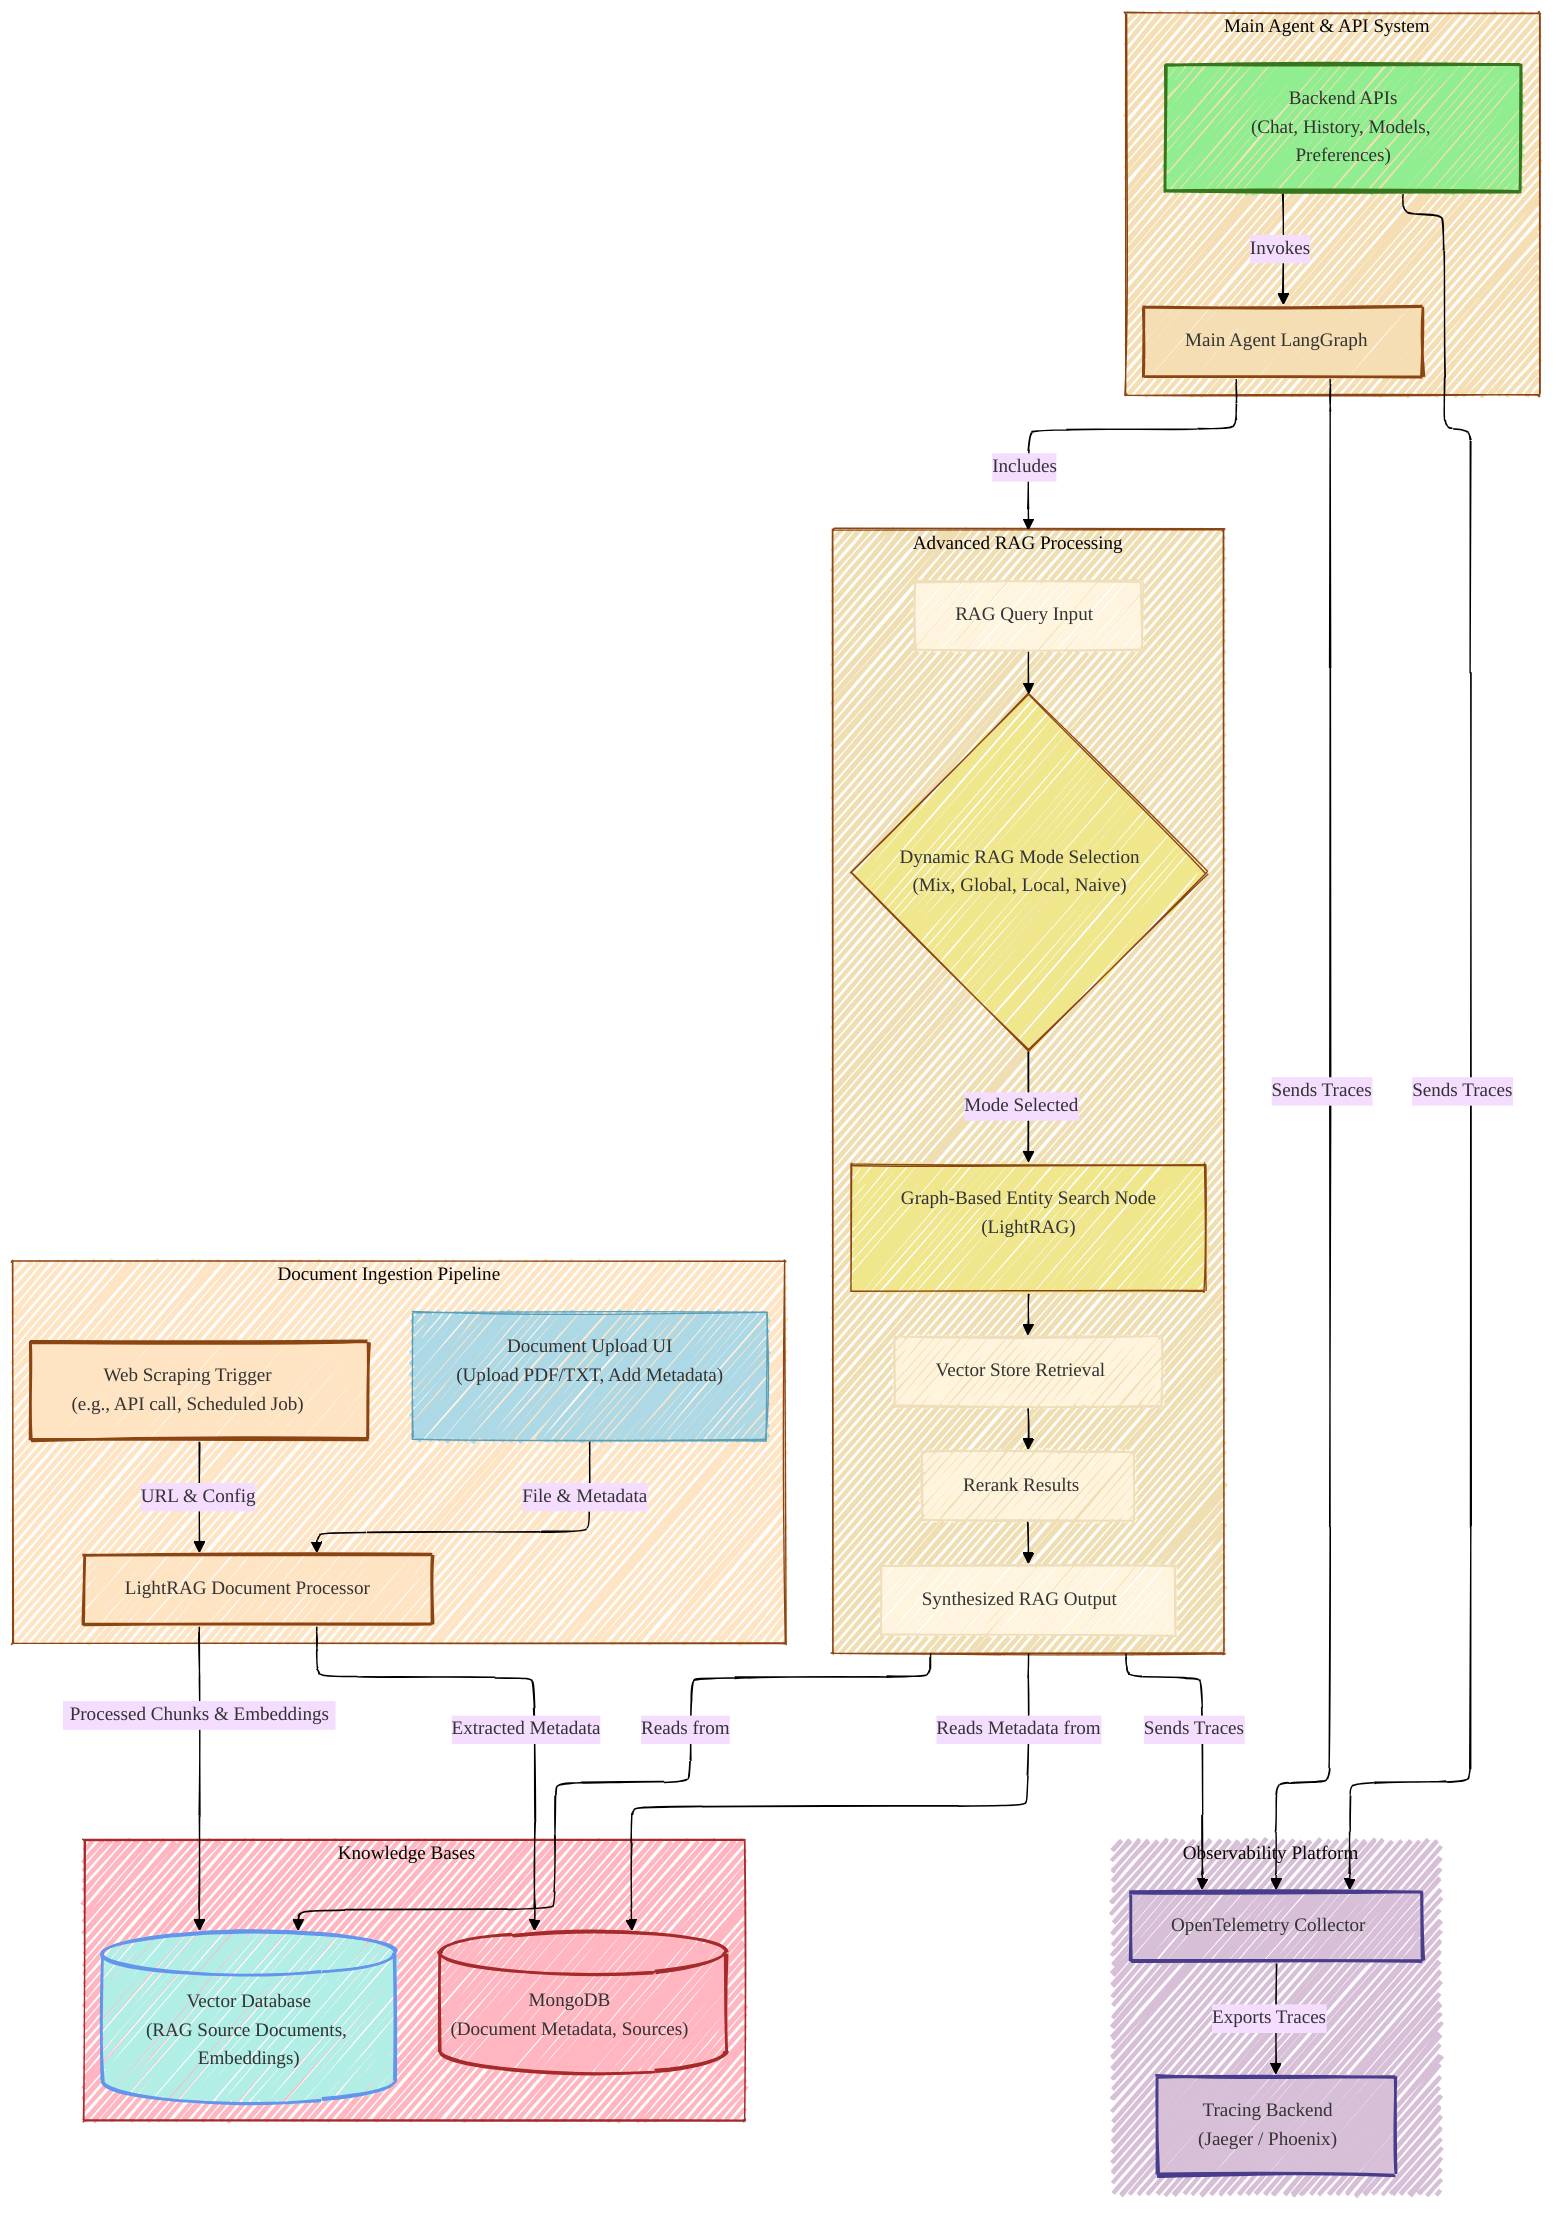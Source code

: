 ---
config:
  layout: elk
  look: handDrawn
  theme: base
  themeVariables:
    fontFamily: ''
    fontSize: 14px
    lineColor: '#000000'
---
flowchart TD
    %% Define styles for nodes
    classDef mainGraph fill:#F5DEB3,stroke:#8B4513,stroke-width:2px;
    classDef advancedRAGNode fill:#F0E68C,stroke:#8B4513,stroke-width:1px; 
    classDef observabilityComp fill:#D8BFD8,stroke:#483D8B,stroke-width:2px;
    classDef ingestionComp fill:#FFE4C4,stroke:#8B4513,stroke-width:2px;
    classDef ingestionUI fill:#ADD8E6,stroke:#5A9FB8,stroke-width:1px;
    classDef dbStore fill:#FFB6C1,stroke:#A52A2A,stroke-width:2px;
    classDef vectorStore fill:#B0EEE6,stroke:#6495ED,stroke-width:2px;
    classDef apiEndpoint fill:#C1E1C1,stroke:#38761D,stroke-width:1px;
    classDef backendApiLayer fill:#90EE90,stroke:#38761D,stroke-width:2px;

    %% Observability Platform
    subgraph Observability["Observability Platform"]
        OtelCollector["OpenTelemetry Collector"]
        TracingBackend["Tracing Backend<br/>(Jaeger / Phoenix)"]
        OtelCollector -- Exports Traces --> TracingBackend
    end
    
    %% Main System
    subgraph MainSystem["Main Agent & API System"]
        BackendAPIs["Backend APIs<br/>(Chat, History, Models, Preferences)"]
        MainAgentLangGraph["Main Agent LangGraph"]
    end
    
    %% Advanced RAG Subgraph
    subgraph AdvancedRAG["Advanced RAG Processing"]
        RAG_QueryInput[RAG Query Input]
        DynamicModeSelection{"Dynamic RAG Mode Selection<br/>(Mix, Global, Local, Naive)"}
        GraphEntitySearch["Graph-Based Entity Search Node<br/>(LightRAG)"]
        VectorRetrieval["Vector Store Retrieval"]
        RerankNode["Rerank Results"]
        RAG_Output["Synthesized RAG Output"]
        
        RAG_QueryInput --> DynamicModeSelection
        DynamicModeSelection -- Mode Selected --> GraphEntitySearch
        GraphEntitySearch --> VectorRetrieval
        VectorRetrieval --> RerankNode
        RerankNode --> RAG_Output
    end
    
    %% Document Ingestion Pipeline
    subgraph Ingestion["Document Ingestion Pipeline"]
        IngestionUI["Document Upload UI<br/>(Upload PDF/TXT, Add Metadata)"]
        WebScrapingTrigger["Web Scraping Trigger<br/>(e.g., API call, Scheduled Job)"]
        LightRAG_DocProcessor["LightRAG Document Processor"]
        
        IngestionUI -- File & Metadata --> LightRAG_DocProcessor
        WebScrapingTrigger -- URL & Config --> LightRAG_DocProcessor
    end
    
    %% Knowledge Bases
    subgraph Knowledge["Knowledge Bases"]
        VectorDB_KnowledgeBase[("Vector Database<br/>(RAG Source Documents, Embeddings)")]
        MongoDB_Metadata[("MongoDB<br/>(Document Metadata, Sources)")]
    end
    
    %% Connections between components
    MainAgentLangGraph -- Includes --> AdvancedRAG
    BackendAPIs -- Invokes --> MainAgentLangGraph
    
    %% Tracing connections
    BackendAPIs -- Sends Traces --> OtelCollector
    MainAgentLangGraph -- Sends Traces --> OtelCollector
    AdvancedRAG -- Sends Traces --> OtelCollector
    
    %% Ingestion connections
    LightRAG_DocProcessor -- Processed Chunks & Embeddings --> VectorDB_KnowledgeBase
    LightRAG_DocProcessor -- Extracted Metadata --> MongoDB_Metadata
    
    %% Advanced RAG connections
    AdvancedRAG -- Reads from --> VectorDB_KnowledgeBase
    AdvancedRAG -- Reads Metadata from --> MongoDB_Metadata
    
    %% Apply styles to subgraphs
    style Observability fill:#D8BFD8,stroke:#483D8B,stroke-width:0px
    style MainSystem fill:#F5DEB3,stroke:#8B4513,stroke-width:1px
    style AdvancedRAG fill:#F0DEB3,stroke:#8B4513,stroke-width:1px
    style Ingestion fill:#FFE4C4,stroke:#8B4513,stroke-width:1px
    style Knowledge fill:#FFB6C1,stroke:#A52A2A,stroke-width:1px
    
    %% Apply styles to nodes
    class OtelCollector,TracingBackend observabilityComp
    class BackendAPIs backendApiLayer
    class MainAgentLangGraph mainGraph
    class DynamicModeSelection,GraphEntitySearch advancedRAGNode
    class IngestionUI ingestionUI
    class WebScrapingTrigger,LightRAG_DocProcessor ingestionComp
    class VectorDB_KnowledgeBase vectorStore
    class MongoDB_Metadata dbStore

    %% Apply curved lines using 'basis' interpolation for smooth flow
    %% linkStyle default interpolate basis;